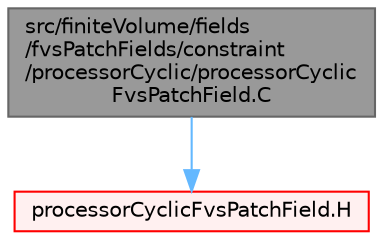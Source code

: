 digraph "src/finiteVolume/fields/fvsPatchFields/constraint/processorCyclic/processorCyclicFvsPatchField.C"
{
 // LATEX_PDF_SIZE
  bgcolor="transparent";
  edge [fontname=Helvetica,fontsize=10,labelfontname=Helvetica,labelfontsize=10];
  node [fontname=Helvetica,fontsize=10,shape=box,height=0.2,width=0.4];
  Node1 [id="Node000001",label="src/finiteVolume/fields\l/fvsPatchFields/constraint\l/processorCyclic/processorCyclic\lFvsPatchField.C",height=0.2,width=0.4,color="gray40", fillcolor="grey60", style="filled", fontcolor="black",tooltip=" "];
  Node1 -> Node2 [id="edge1_Node000001_Node000002",color="steelblue1",style="solid",tooltip=" "];
  Node2 [id="Node000002",label="processorCyclicFvsPatchField.H",height=0.2,width=0.4,color="red", fillcolor="#FFF0F0", style="filled",URL="$processorCyclicFvsPatchField_8H.html",tooltip=" "];
}
